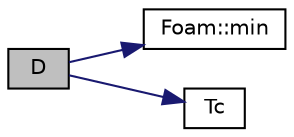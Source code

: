 digraph "D"
{
  bgcolor="transparent";
  edge [fontname="Helvetica",fontsize="10",labelfontname="Helvetica",labelfontsize="10"];
  node [fontname="Helvetica",fontsize="10",shape=record];
  rankdir="LR";
  Node967 [label="D",height=0.2,width=0.4,color="black", fillcolor="grey75", style="filled", fontcolor="black"];
  Node967 -> Node968 [color="midnightblue",fontsize="10",style="solid",fontname="Helvetica"];
  Node968 [label="Foam::min",height=0.2,width=0.4,color="black",URL="$a21851.html#a253e112ad2d56d96230ff39ea7f442dc"];
  Node967 -> Node969 [color="midnightblue",fontsize="10",style="solid",fontname="Helvetica"];
  Node969 [label="Tc",height=0.2,width=0.4,color="black",URL="$a31177.html#a9b1dc94279d851c3a22b7e0db3af350b",tooltip="Calculate the critical temperature of mixture. "];
}
